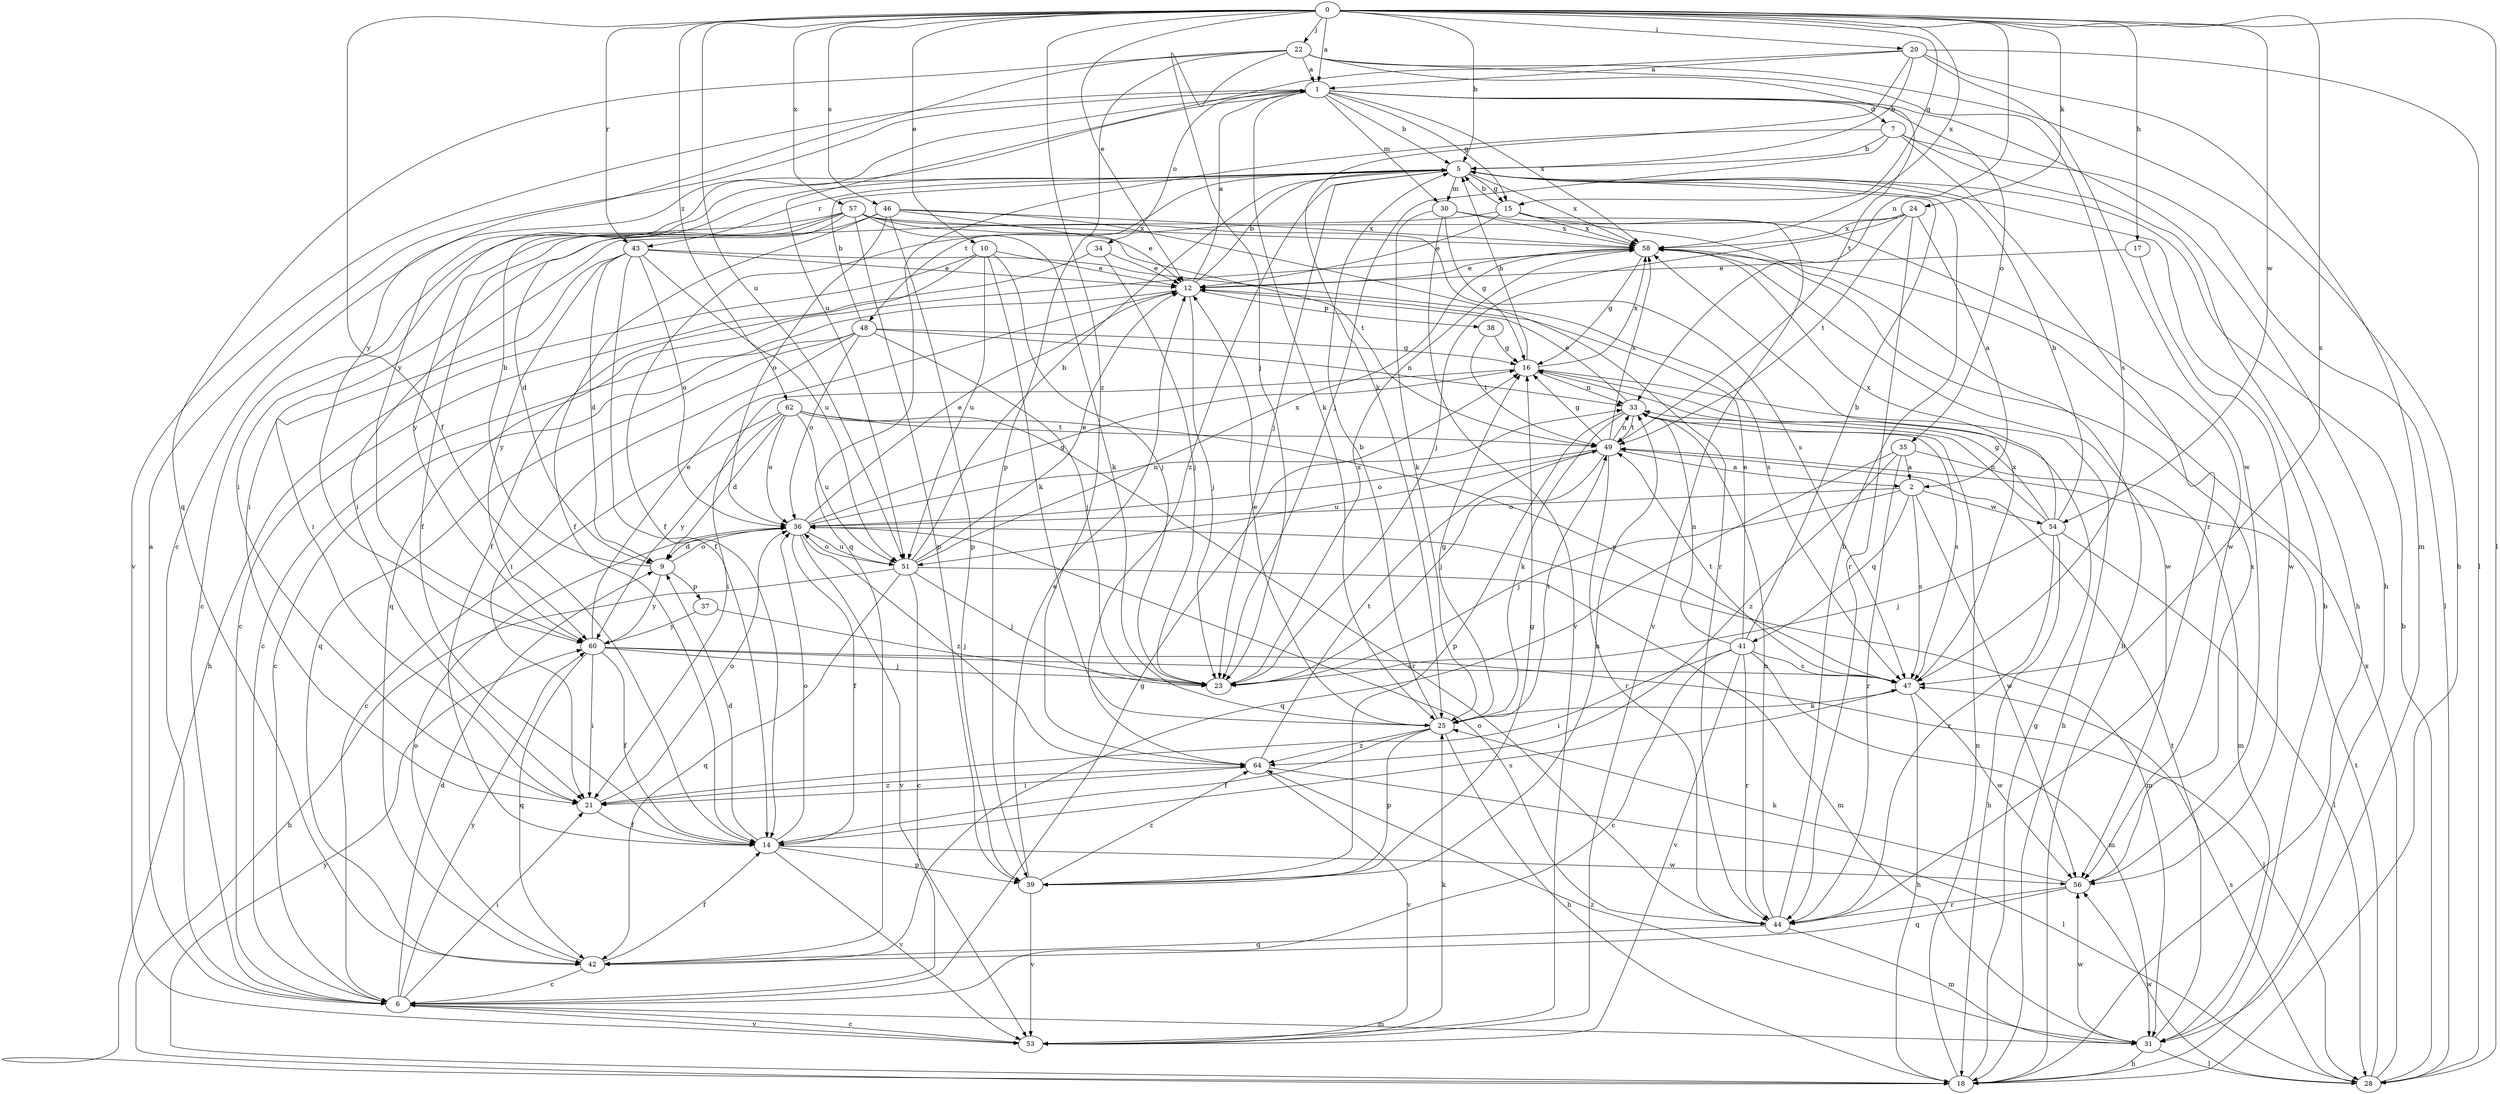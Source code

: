 strict digraph  {
0;
1;
2;
5;
6;
7;
9;
10;
12;
14;
15;
16;
17;
18;
20;
21;
22;
23;
24;
25;
28;
30;
31;
33;
34;
35;
36;
37;
38;
39;
41;
42;
43;
44;
46;
47;
48;
49;
51;
53;
54;
56;
57;
58;
60;
62;
64;
0 -> 1  [label=a];
0 -> 5  [label=b];
0 -> 10  [label=e];
0 -> 12  [label=e];
0 -> 14  [label=f];
0 -> 15  [label=g];
0 -> 17  [label=h];
0 -> 20  [label=i];
0 -> 22  [label=j];
0 -> 24  [label=k];
0 -> 28  [label=l];
0 -> 33  [label=n];
0 -> 43  [label=r];
0 -> 46  [label=s];
0 -> 47  [label=s];
0 -> 51  [label=u];
0 -> 54  [label=w];
0 -> 57  [label=x];
0 -> 58  [label=x];
0 -> 62  [label=z];
0 -> 64  [label=z];
1 -> 5  [label=b];
1 -> 6  [label=c];
1 -> 7  [label=d];
1 -> 15  [label=g];
1 -> 18  [label=h];
1 -> 25  [label=k];
1 -> 30  [label=m];
1 -> 34  [label=o];
1 -> 35  [label=o];
1 -> 53  [label=v];
1 -> 58  [label=x];
1 -> 60  [label=y];
2 -> 23  [label=j];
2 -> 36  [label=o];
2 -> 41  [label=q];
2 -> 47  [label=s];
2 -> 54  [label=w];
2 -> 56  [label=w];
5 -> 15  [label=g];
5 -> 21  [label=i];
5 -> 23  [label=j];
5 -> 30  [label=m];
5 -> 43  [label=r];
5 -> 48  [label=t];
5 -> 58  [label=x];
5 -> 64  [label=z];
6 -> 1  [label=a];
6 -> 9  [label=d];
6 -> 16  [label=g];
6 -> 21  [label=i];
6 -> 31  [label=m];
6 -> 53  [label=v];
6 -> 60  [label=y];
7 -> 5  [label=b];
7 -> 18  [label=h];
7 -> 23  [label=j];
7 -> 28  [label=l];
7 -> 42  [label=q];
7 -> 44  [label=r];
9 -> 5  [label=b];
9 -> 36  [label=o];
9 -> 37  [label=p];
9 -> 60  [label=y];
10 -> 12  [label=e];
10 -> 14  [label=f];
10 -> 18  [label=h];
10 -> 23  [label=j];
10 -> 25  [label=k];
10 -> 51  [label=u];
12 -> 1  [label=a];
12 -> 5  [label=b];
12 -> 6  [label=c];
12 -> 23  [label=j];
12 -> 38  [label=p];
14 -> 9  [label=d];
14 -> 36  [label=o];
14 -> 39  [label=p];
14 -> 47  [label=s];
14 -> 53  [label=v];
14 -> 56  [label=w];
15 -> 5  [label=b];
15 -> 12  [label=e];
15 -> 21  [label=i];
15 -> 53  [label=v];
15 -> 56  [label=w];
15 -> 58  [label=x];
16 -> 5  [label=b];
16 -> 18  [label=h];
16 -> 21  [label=i];
16 -> 33  [label=n];
16 -> 58  [label=x];
17 -> 12  [label=e];
17 -> 56  [label=w];
18 -> 16  [label=g];
18 -> 33  [label=n];
18 -> 60  [label=y];
20 -> 1  [label=a];
20 -> 5  [label=b];
20 -> 25  [label=k];
20 -> 28  [label=l];
20 -> 31  [label=m];
20 -> 51  [label=u];
20 -> 56  [label=w];
21 -> 14  [label=f];
21 -> 36  [label=o];
21 -> 64  [label=z];
22 -> 1  [label=a];
22 -> 18  [label=h];
22 -> 23  [label=j];
22 -> 39  [label=p];
22 -> 42  [label=q];
22 -> 47  [label=s];
22 -> 49  [label=t];
22 -> 60  [label=y];
23 -> 58  [label=x];
24 -> 2  [label=a];
24 -> 14  [label=f];
24 -> 23  [label=j];
24 -> 44  [label=r];
24 -> 49  [label=t];
24 -> 58  [label=x];
25 -> 5  [label=b];
25 -> 12  [label=e];
25 -> 14  [label=f];
25 -> 16  [label=g];
25 -> 18  [label=h];
25 -> 39  [label=p];
25 -> 49  [label=t];
25 -> 64  [label=z];
28 -> 5  [label=b];
28 -> 47  [label=s];
28 -> 49  [label=t];
28 -> 56  [label=w];
28 -> 58  [label=x];
30 -> 16  [label=g];
30 -> 18  [label=h];
30 -> 25  [label=k];
30 -> 53  [label=v];
30 -> 58  [label=x];
31 -> 5  [label=b];
31 -> 18  [label=h];
31 -> 28  [label=l];
31 -> 49  [label=t];
31 -> 56  [label=w];
31 -> 64  [label=z];
33 -> 12  [label=e];
33 -> 25  [label=k];
33 -> 39  [label=p];
33 -> 47  [label=s];
33 -> 49  [label=t];
34 -> 6  [label=c];
34 -> 12  [label=e];
34 -> 23  [label=j];
35 -> 2  [label=a];
35 -> 31  [label=m];
35 -> 42  [label=q];
35 -> 44  [label=r];
35 -> 64  [label=z];
36 -> 9  [label=d];
36 -> 12  [label=e];
36 -> 14  [label=f];
36 -> 16  [label=g];
36 -> 31  [label=m];
36 -> 33  [label=n];
36 -> 51  [label=u];
36 -> 53  [label=v];
36 -> 64  [label=z];
37 -> 23  [label=j];
37 -> 60  [label=y];
38 -> 16  [label=g];
38 -> 49  [label=t];
39 -> 12  [label=e];
39 -> 16  [label=g];
39 -> 33  [label=n];
39 -> 53  [label=v];
39 -> 64  [label=z];
41 -> 5  [label=b];
41 -> 6  [label=c];
41 -> 12  [label=e];
41 -> 21  [label=i];
41 -> 31  [label=m];
41 -> 33  [label=n];
41 -> 44  [label=r];
41 -> 47  [label=s];
41 -> 53  [label=v];
42 -> 6  [label=c];
42 -> 14  [label=f];
42 -> 36  [label=o];
43 -> 9  [label=d];
43 -> 12  [label=e];
43 -> 14  [label=f];
43 -> 21  [label=i];
43 -> 36  [label=o];
43 -> 47  [label=s];
43 -> 51  [label=u];
43 -> 60  [label=y];
44 -> 5  [label=b];
44 -> 31  [label=m];
44 -> 33  [label=n];
44 -> 36  [label=o];
44 -> 42  [label=q];
46 -> 12  [label=e];
46 -> 14  [label=f];
46 -> 21  [label=i];
46 -> 36  [label=o];
46 -> 39  [label=p];
46 -> 44  [label=r];
46 -> 58  [label=x];
47 -> 18  [label=h];
47 -> 25  [label=k];
47 -> 49  [label=t];
47 -> 56  [label=w];
47 -> 58  [label=x];
48 -> 5  [label=b];
48 -> 6  [label=c];
48 -> 16  [label=g];
48 -> 21  [label=i];
48 -> 23  [label=j];
48 -> 33  [label=n];
48 -> 36  [label=o];
48 -> 42  [label=q];
49 -> 2  [label=a];
49 -> 16  [label=g];
49 -> 23  [label=j];
49 -> 33  [label=n];
49 -> 36  [label=o];
49 -> 44  [label=r];
49 -> 51  [label=u];
49 -> 58  [label=x];
51 -> 5  [label=b];
51 -> 6  [label=c];
51 -> 12  [label=e];
51 -> 18  [label=h];
51 -> 23  [label=j];
51 -> 31  [label=m];
51 -> 36  [label=o];
51 -> 42  [label=q];
51 -> 58  [label=x];
53 -> 6  [label=c];
53 -> 25  [label=k];
54 -> 5  [label=b];
54 -> 16  [label=g];
54 -> 18  [label=h];
54 -> 23  [label=j];
54 -> 28  [label=l];
54 -> 33  [label=n];
54 -> 44  [label=r];
54 -> 58  [label=x];
56 -> 25  [label=k];
56 -> 42  [label=q];
56 -> 44  [label=r];
56 -> 58  [label=x];
57 -> 6  [label=c];
57 -> 9  [label=d];
57 -> 14  [label=f];
57 -> 25  [label=k];
57 -> 39  [label=p];
57 -> 47  [label=s];
57 -> 49  [label=t];
57 -> 58  [label=x];
57 -> 60  [label=y];
58 -> 12  [label=e];
58 -> 16  [label=g];
58 -> 42  [label=q];
58 -> 56  [label=w];
60 -> 12  [label=e];
60 -> 14  [label=f];
60 -> 21  [label=i];
60 -> 23  [label=j];
60 -> 28  [label=l];
60 -> 42  [label=q];
60 -> 47  [label=s];
62 -> 6  [label=c];
62 -> 9  [label=d];
62 -> 36  [label=o];
62 -> 44  [label=r];
62 -> 47  [label=s];
62 -> 49  [label=t];
62 -> 51  [label=u];
62 -> 60  [label=y];
64 -> 21  [label=i];
64 -> 28  [label=l];
64 -> 49  [label=t];
64 -> 53  [label=v];
}

